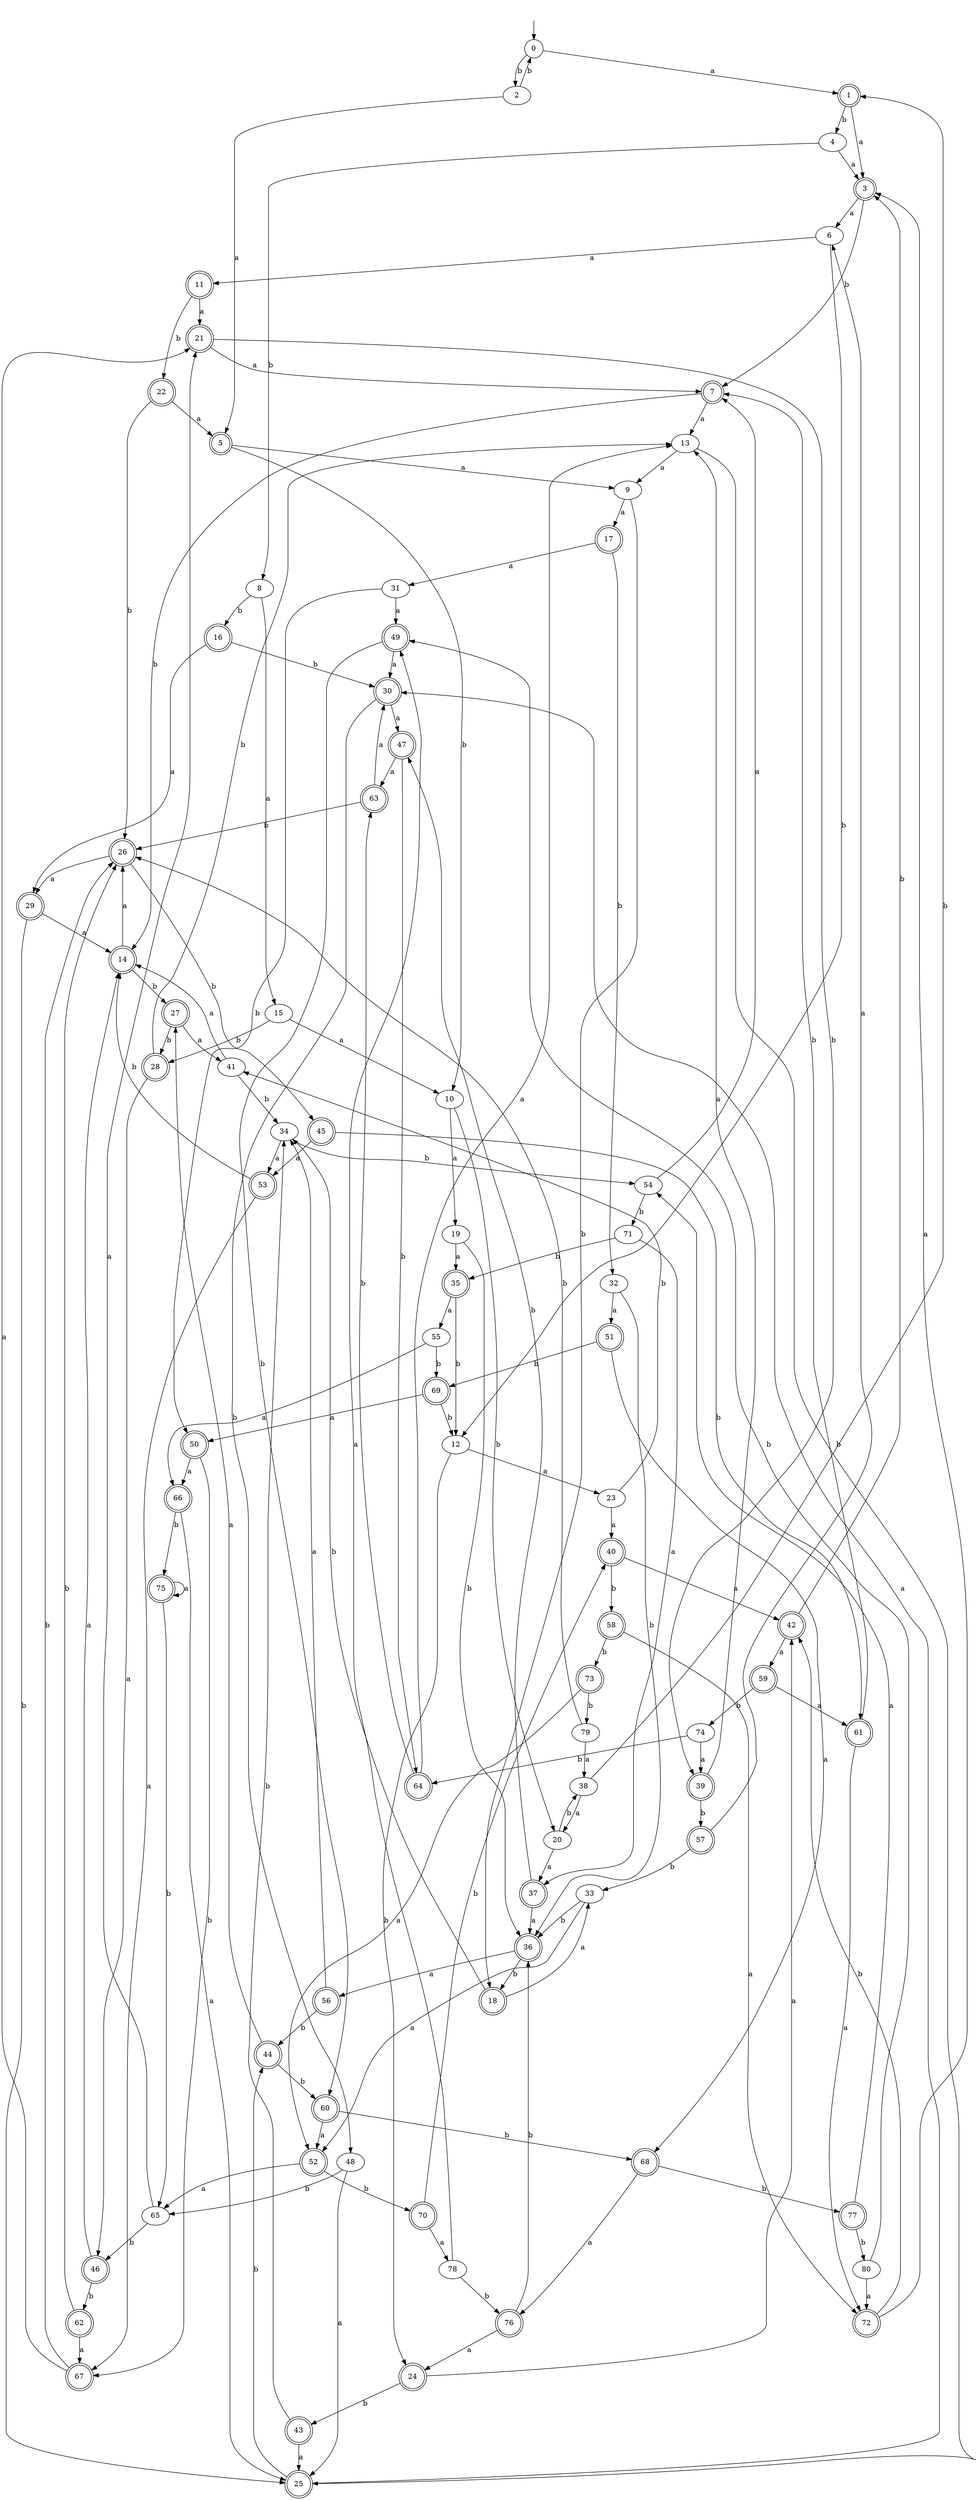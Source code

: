 digraph RandomDFA {
  __start0 [label="", shape=none];
  __start0 -> 0 [label=""];
  0 [shape=circle]
  0 -> 1 [label="a"]
  0 -> 2 [label="b"]
  1 [shape=doublecircle]
  1 -> 3 [label="a"]
  1 -> 4 [label="b"]
  2
  2 -> 5 [label="a"]
  2 -> 0 [label="b"]
  3 [shape=doublecircle]
  3 -> 6 [label="a"]
  3 -> 7 [label="b"]
  4
  4 -> 3 [label="a"]
  4 -> 8 [label="b"]
  5 [shape=doublecircle]
  5 -> 9 [label="a"]
  5 -> 10 [label="b"]
  6
  6 -> 11 [label="a"]
  6 -> 12 [label="b"]
  7 [shape=doublecircle]
  7 -> 13 [label="a"]
  7 -> 14 [label="b"]
  8
  8 -> 15 [label="a"]
  8 -> 16 [label="b"]
  9
  9 -> 17 [label="a"]
  9 -> 18 [label="b"]
  10
  10 -> 19 [label="a"]
  10 -> 20 [label="b"]
  11 [shape=doublecircle]
  11 -> 21 [label="a"]
  11 -> 22 [label="b"]
  12
  12 -> 23 [label="a"]
  12 -> 24 [label="b"]
  13
  13 -> 9 [label="a"]
  13 -> 25 [label="b"]
  14 [shape=doublecircle]
  14 -> 26 [label="a"]
  14 -> 27 [label="b"]
  15
  15 -> 10 [label="a"]
  15 -> 28 [label="b"]
  16 [shape=doublecircle]
  16 -> 29 [label="a"]
  16 -> 30 [label="b"]
  17 [shape=doublecircle]
  17 -> 31 [label="a"]
  17 -> 32 [label="b"]
  18 [shape=doublecircle]
  18 -> 33 [label="a"]
  18 -> 34 [label="b"]
  19
  19 -> 35 [label="a"]
  19 -> 36 [label="b"]
  20
  20 -> 37 [label="a"]
  20 -> 38 [label="b"]
  21 [shape=doublecircle]
  21 -> 7 [label="a"]
  21 -> 39 [label="b"]
  22 [shape=doublecircle]
  22 -> 5 [label="a"]
  22 -> 26 [label="b"]
  23
  23 -> 40 [label="a"]
  23 -> 41 [label="b"]
  24 [shape=doublecircle]
  24 -> 42 [label="a"]
  24 -> 43 [label="b"]
  25 [shape=doublecircle]
  25 -> 30 [label="a"]
  25 -> 44 [label="b"]
  26 [shape=doublecircle]
  26 -> 29 [label="a"]
  26 -> 45 [label="b"]
  27 [shape=doublecircle]
  27 -> 41 [label="a"]
  27 -> 28 [label="b"]
  28 [shape=doublecircle]
  28 -> 46 [label="a"]
  28 -> 13 [label="b"]
  29 [shape=doublecircle]
  29 -> 14 [label="a"]
  29 -> 25 [label="b"]
  30 [shape=doublecircle]
  30 -> 47 [label="a"]
  30 -> 48 [label="b"]
  31
  31 -> 49 [label="a"]
  31 -> 50 [label="b"]
  32
  32 -> 51 [label="a"]
  32 -> 36 [label="b"]
  33
  33 -> 52 [label="a"]
  33 -> 36 [label="b"]
  34
  34 -> 53 [label="a"]
  34 -> 54 [label="b"]
  35 [shape=doublecircle]
  35 -> 55 [label="a"]
  35 -> 12 [label="b"]
  36 [shape=doublecircle]
  36 -> 56 [label="a"]
  36 -> 18 [label="b"]
  37 [shape=doublecircle]
  37 -> 36 [label="a"]
  37 -> 47 [label="b"]
  38
  38 -> 20 [label="a"]
  38 -> 1 [label="b"]
  39 [shape=doublecircle]
  39 -> 13 [label="a"]
  39 -> 57 [label="b"]
  40 [shape=doublecircle]
  40 -> 42 [label="a"]
  40 -> 58 [label="b"]
  41
  41 -> 14 [label="a"]
  41 -> 34 [label="b"]
  42 [shape=doublecircle]
  42 -> 59 [label="a"]
  42 -> 3 [label="b"]
  43 [shape=doublecircle]
  43 -> 25 [label="a"]
  43 -> 34 [label="b"]
  44 [shape=doublecircle]
  44 -> 27 [label="a"]
  44 -> 60 [label="b"]
  45 [shape=doublecircle]
  45 -> 53 [label="a"]
  45 -> 61 [label="b"]
  46 [shape=doublecircle]
  46 -> 14 [label="a"]
  46 -> 62 [label="b"]
  47 [shape=doublecircle]
  47 -> 63 [label="a"]
  47 -> 64 [label="b"]
  48
  48 -> 25 [label="a"]
  48 -> 65 [label="b"]
  49 [shape=doublecircle]
  49 -> 30 [label="a"]
  49 -> 60 [label="b"]
  50 [shape=doublecircle]
  50 -> 66 [label="a"]
  50 -> 67 [label="b"]
  51 [shape=doublecircle]
  51 -> 68 [label="a"]
  51 -> 69 [label="b"]
  52 [shape=doublecircle]
  52 -> 65 [label="a"]
  52 -> 70 [label="b"]
  53 [shape=doublecircle]
  53 -> 67 [label="a"]
  53 -> 14 [label="b"]
  54
  54 -> 7 [label="a"]
  54 -> 71 [label="b"]
  55
  55 -> 66 [label="a"]
  55 -> 69 [label="b"]
  56 [shape=doublecircle]
  56 -> 34 [label="a"]
  56 -> 44 [label="b"]
  57 [shape=doublecircle]
  57 -> 6 [label="a"]
  57 -> 33 [label="b"]
  58 [shape=doublecircle]
  58 -> 72 [label="a"]
  58 -> 73 [label="b"]
  59 [shape=doublecircle]
  59 -> 61 [label="a"]
  59 -> 74 [label="b"]
  60 [shape=doublecircle]
  60 -> 52 [label="a"]
  60 -> 68 [label="b"]
  61 [shape=doublecircle]
  61 -> 72 [label="a"]
  61 -> 7 [label="b"]
  62 [shape=doublecircle]
  62 -> 67 [label="a"]
  62 -> 26 [label="b"]
  63 [shape=doublecircle]
  63 -> 30 [label="a"]
  63 -> 26 [label="b"]
  64 [shape=doublecircle]
  64 -> 13 [label="a"]
  64 -> 63 [label="b"]
  65
  65 -> 21 [label="a"]
  65 -> 46 [label="b"]
  66 [shape=doublecircle]
  66 -> 25 [label="a"]
  66 -> 75 [label="b"]
  67 [shape=doublecircle]
  67 -> 21 [label="a"]
  67 -> 26 [label="b"]
  68 [shape=doublecircle]
  68 -> 76 [label="a"]
  68 -> 77 [label="b"]
  69 [shape=doublecircle]
  69 -> 50 [label="a"]
  69 -> 12 [label="b"]
  70 [shape=doublecircle]
  70 -> 78 [label="a"]
  70 -> 40 [label="b"]
  71
  71 -> 37 [label="a"]
  71 -> 35 [label="b"]
  72 [shape=doublecircle]
  72 -> 3 [label="a"]
  72 -> 42 [label="b"]
  73 [shape=doublecircle]
  73 -> 52 [label="a"]
  73 -> 79 [label="b"]
  74
  74 -> 39 [label="a"]
  74 -> 64 [label="b"]
  75 [shape=doublecircle]
  75 -> 75 [label="a"]
  75 -> 65 [label="b"]
  76 [shape=doublecircle]
  76 -> 24 [label="a"]
  76 -> 36 [label="b"]
  77 [shape=doublecircle]
  77 -> 54 [label="a"]
  77 -> 80 [label="b"]
  78
  78 -> 49 [label="a"]
  78 -> 76 [label="b"]
  79
  79 -> 38 [label="a"]
  79 -> 26 [label="b"]
  80
  80 -> 72 [label="a"]
  80 -> 49 [label="b"]
}
